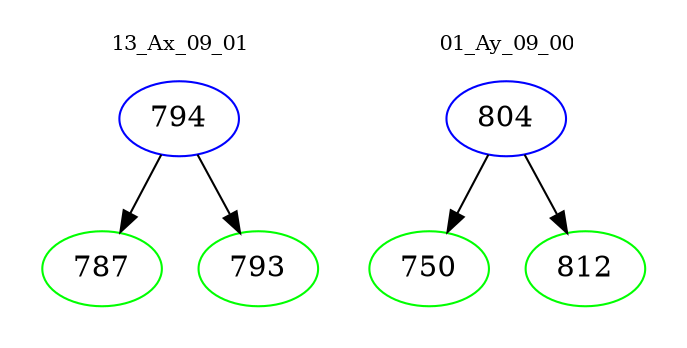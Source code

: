 digraph{
subgraph cluster_0 {
color = white
label = "13_Ax_09_01";
fontsize=10;
T0_794 [label="794", color="blue"]
T0_794 -> T0_787 [color="black"]
T0_787 [label="787", color="green"]
T0_794 -> T0_793 [color="black"]
T0_793 [label="793", color="green"]
}
subgraph cluster_1 {
color = white
label = "01_Ay_09_00";
fontsize=10;
T1_804 [label="804", color="blue"]
T1_804 -> T1_750 [color="black"]
T1_750 [label="750", color="green"]
T1_804 -> T1_812 [color="black"]
T1_812 [label="812", color="green"]
}
}
